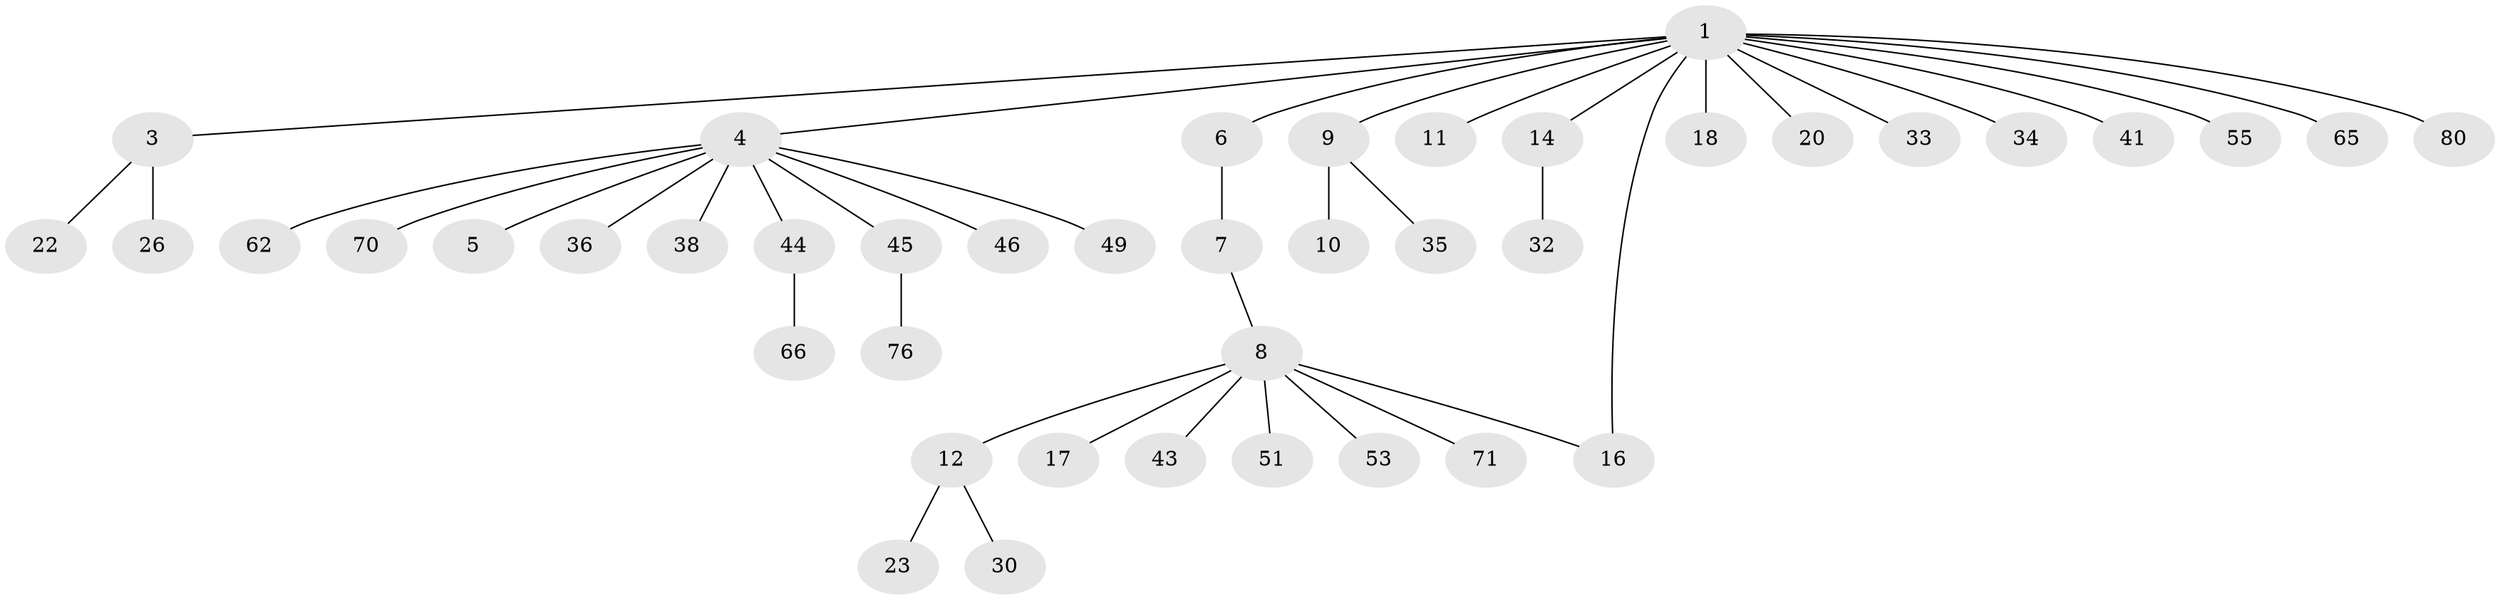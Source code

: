 // original degree distribution, {7: 0.011764705882352941, 11: 0.011764705882352941, 3: 0.058823529411764705, 10: 0.011764705882352941, 2: 0.2, 8: 0.011764705882352941, 9: 0.011764705882352941, 1: 0.6235294117647059, 4: 0.03529411764705882, 6: 0.011764705882352941, 5: 0.011764705882352941}
// Generated by graph-tools (version 1.1) at 2025/14/03/09/25 04:14:45]
// undirected, 42 vertices, 42 edges
graph export_dot {
graph [start="1"]
  node [color=gray90,style=filled];
  1 [super="+2+19"];
  3;
  4 [super="+13"];
  5 [super="+37"];
  6 [super="+28"];
  7;
  8 [super="+31"];
  9 [super="+25+54+47+48+67+59"];
  10;
  11;
  12 [super="+15"];
  14;
  16;
  17;
  18 [super="+40+21"];
  20;
  22;
  23 [super="+24+77+61"];
  26;
  30;
  32;
  33 [super="+58"];
  34 [super="+72+75"];
  35 [super="+56+85+63+73"];
  36;
  38 [super="+78"];
  41 [super="+52+83"];
  43;
  44 [super="+50"];
  45 [super="+64"];
  46;
  49;
  51;
  53;
  55;
  62;
  65;
  66;
  70;
  71;
  76;
  80;
  1 -- 4;
  1 -- 14;
  1 -- 33;
  1 -- 41;
  1 -- 80;
  1 -- 65;
  1 -- 34;
  1 -- 3;
  1 -- 6;
  1 -- 9;
  1 -- 11;
  1 -- 16;
  1 -- 18;
  1 -- 20;
  1 -- 55;
  3 -- 22;
  3 -- 26;
  4 -- 5;
  4 -- 38;
  4 -- 44;
  4 -- 45;
  4 -- 46;
  4 -- 49;
  4 -- 62;
  4 -- 70;
  4 -- 36;
  6 -- 7;
  7 -- 8;
  8 -- 12;
  8 -- 16;
  8 -- 17;
  8 -- 51;
  8 -- 53;
  8 -- 71;
  8 -- 43;
  9 -- 10;
  9 -- 35;
  12 -- 30;
  12 -- 23;
  14 -- 32;
  44 -- 66;
  45 -- 76;
}
